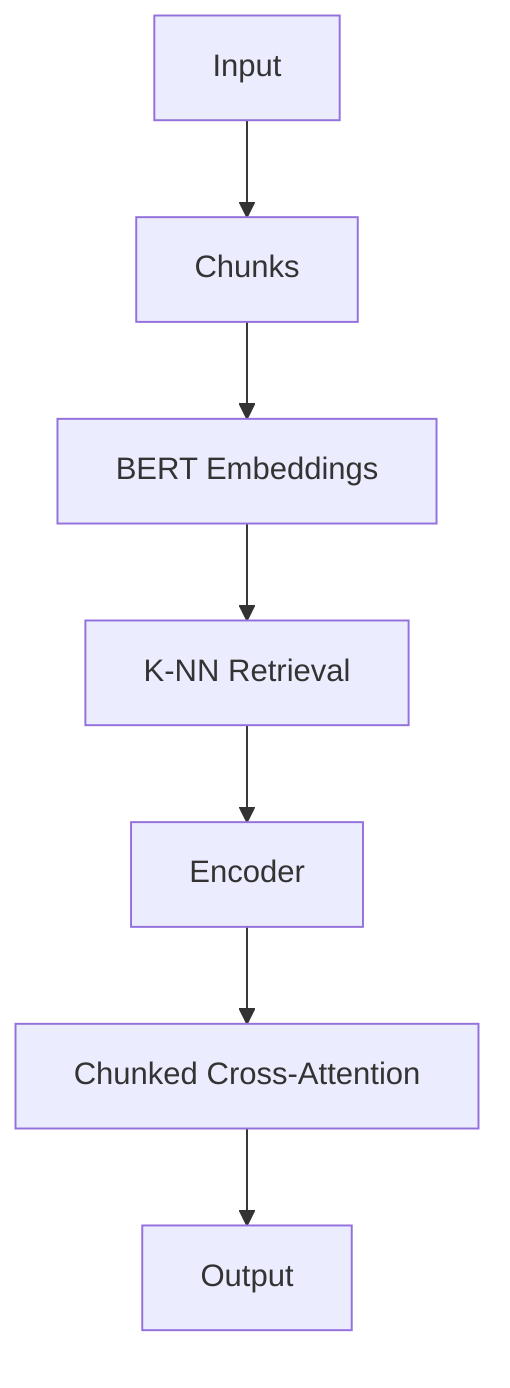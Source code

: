 flowchart TD
    A[Input] --> B[Chunks]
    B --> C[BERT Embeddings]
    C --> D[K-NN Retrieval]
    D --> E[Encoder]
    E --> F[Chunked Cross-Attention]
    F --> G[Output]